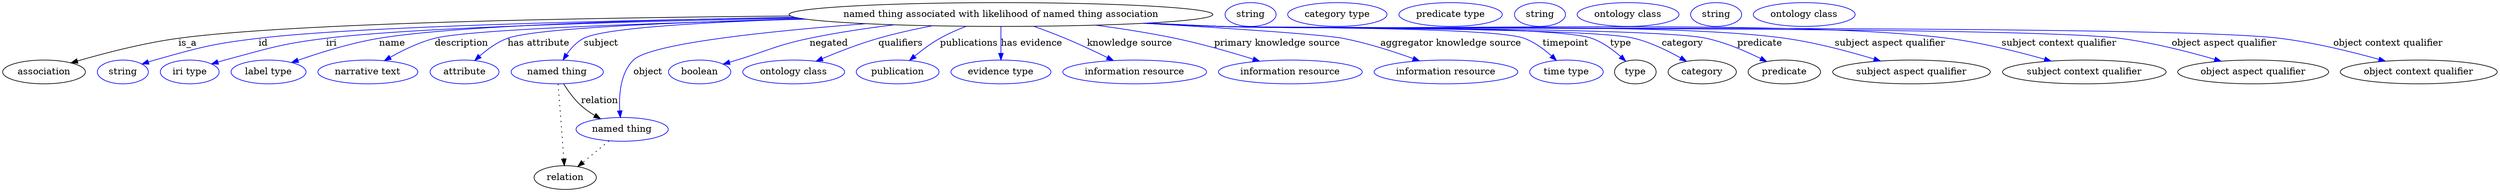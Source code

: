 digraph {
	graph [bb="0,0,3763.7,283"];
	node [label="\N"];
	"named thing associated with likelihood of named thing association"	[height=0.5,
		label="named thing associated with likelihood of named thing association",
		pos="1505.4,265",
		width=8.8825];
	association	[height=0.5,
		pos="62.394,178",
		width=1.7332];
	"named thing associated with likelihood of named thing association" -> association	[label=is_a,
		lp="278.39,221.5",
		pos="e,102.91,191.76 1188.1,262.77 880.41,260.19 435.85,252.36 264.39,229 211.81,221.84 153.07,206.43 112.54,194.6"];
	id	[color=blue,
		height=0.5,
		label=string,
		pos="181.39,178",
		width=1.0652];
	"named thing associated with likelihood of named thing association" -> id	[color=blue,
		label=id,
		lp="392.39,221.5",
		pos="e,210.39,189.96 1195.8,260.47 919.6,256.19 536.17,247.16 385.39,229 315.04,220.53 297.61,215.2 229.39,196 226.29,195.13 223.09,194.15 \
219.89,193.13",
		style=solid];
	iri	[color=blue,
		height=0.5,
		label="iri type",
		pos="282.39,178",
		width=1.2277];
	"named thing associated with likelihood of named thing association" -> iri	[color=blue,
		label=iri,
		lp="495.39,221.5",
		pos="e,315.33,190.11 1200.5,259.53 951.62,254.77 620.16,245.56 487.39,229 418.8,220.44 402.16,213.91 335.39,196 332.03,195.1 328.55,194.11 \
325.07,193.08",
		style=solid];
	name	[color=blue,
		height=0.5,
		label="label type",
		pos="401.39,178",
		width=1.5707];
	"named thing associated with likelihood of named thing association" -> name	[color=blue,
		label=name,
		lp="587.39,221.5",
		pos="e,436.07,192.28 1193.8,260.89 968.4,257.02 683.74,248.36 567.39,229 525.29,221.99 478.88,207.4 445.87,195.78",
		style=solid];
	description	[color=blue,
		height=0.5,
		label="narrative text",
		pos="551.39,178",
		width=2.0943];
	"named thing associated with likelihood of named thing association" -> description	[color=blue,
		label=description,
		lp="691.89,221.5",
		pos="e,576.12,195.09 1210.6,258 985.44,252.39 704.92,242.8 651.39,229 627.97,222.96 603.66,210.96 584.87,200.22",
		style=solid];
	"has attribute"	[color=blue,
		height=0.5,
		label=attribute,
		pos="696.39,178",
		width=1.4443];
	"named thing associated with likelihood of named thing association" -> "has attribute"	[color=blue,
		label="has attribute",
		lp="808.39,221.5",
		pos="e,711.78,195.29 1207.4,258.43 1019.1,253.45 803.57,244.46 761.39,229 745.75,223.27 730.83,212.33 719.24,202.14",
		style=solid];
	subject	[color=blue,
		height=0.5,
		label="named thing",
		pos="836.39,178",
		width=1.9318];
	"named thing associated with likelihood of named thing association" -> subject	[color=blue,
		label=subject,
		lp="902.39,221.5",
		pos="e,845.07,196.1 1208.1,258.33 1060.5,253.54 907.08,244.81 876.39,229 865.8,223.54 857.07,213.89 850.49,204.51",
		style=solid];
	object	[color=blue,
		height=0.5,
		label="named thing",
		pos="934.39,91",
		width=1.9318];
	"named thing associated with likelihood of named thing association" -> object	[color=blue,
		label=object,
		lp="973.39,178",
		pos="e,931.7,109.07 1302.2,251.1 1154.6,239.74 976.55,221.08 951.39,196 931.51,176.17 929.36,142.74 930.82,119.13",
		style=solid];
	negated	[color=blue,
		height=0.5,
		label=boolean,
		pos="1051.4,178",
		width=1.2999];
	"named thing associated with likelihood of named thing association" -> negated	[color=blue,
		label=negated,
		lp="1245.4,221.5",
		pos="e,1086.6,189.93 1344.1,249.41 1302.3,244.28 1257.5,237.58 1216.4,229 1166.4,218.56 1155.2,210.87 1106.4,196 1103.1,194.99 1099.7,\
193.95 1096.2,192.9",
		style=solid];
	qualifiers	[color=blue,
		height=0.5,
		label="ontology class",
		pos="1192.4,178",
		width=2.1304];
	"named thing associated with likelihood of named thing association" -> qualifiers	[color=blue,
		label=qualifiers,
		lp="1353.9,221.5",
		pos="e,1226.3,194.24 1401.9,247.91 1375.1,242.8 1346.5,236.49 1320.4,229 1291.5,220.71 1260.1,208.5 1235.7,198.21",
		style=solid];
	publications	[color=blue,
		height=0.5,
		label=publication,
		pos="1349.4,178",
		width=1.7332];
	"named thing associated with likelihood of named thing association" -> publications	[color=blue,
		label=publications,
		lp="1457.4,221.5",
		pos="e,1367.4,195.45 1453.1,247.2 1439.8,242.09 1425.7,235.97 1413.4,229 1400,221.42 1386.3,211.19 1375.1,201.95",
		style=solid];
	"has evidence"	[color=blue,
		height=0.5,
		label="evidence type",
		pos="1505.4,178",
		width=2.0943];
	"named thing associated with likelihood of named thing association" -> "has evidence"	[color=blue,
		label="has evidence",
		lp="1551.9,221.5",
		pos="e,1505.4,196.18 1505.4,246.8 1505.4,235.16 1505.4,219.55 1505.4,206.24",
		style=solid];
	"knowledge source"	[color=blue,
		height=0.5,
		label="information resource",
		pos="1707.4,178",
		width=3.015];
	"named thing associated with likelihood of named thing association" -> "knowledge source"	[color=blue,
		label="knowledge source",
		lp="1699.9,221.5",
		pos="e,1675.1,195.37 1555.1,247.12 1570.4,241.65 1587.2,235.34 1602.4,229 1623.7,220.11 1646.9,209.19 1666.1,199.83",
		style=solid];
	"primary knowledge source"	[color=blue,
		height=0.5,
		label="information resource",
		pos="1942.4,178",
		width=3.015];
	"named thing associated with likelihood of named thing association" -> "primary knowledge source"	[color=blue,
		label="primary knowledge source",
		lp="1922.4,221.5",
		pos="e,1896,194.37 1648.3,248.87 1687.5,243.68 1729.7,237.08 1768.4,229 1808.3,220.66 1852.4,207.94 1886.3,197.41",
		style=solid];
	"aggregator knowledge source"	[color=blue,
		height=0.5,
		label="information resource",
		pos="2177.4,178",
		width=3.015];
	"named thing associated with likelihood of named thing association" -> "aggregator knowledge source"	[color=blue,
		label="aggregator knowledge source",
		lp="2184.9,221.5",
		pos="e,2137.4,194.8 1722.3,251.75 1849.8,244.11 1991.6,234.69 2021.4,229 2057.8,222.03 2097.6,209.19 2127.9,198.27",
		style=solid];
	timepoint	[color=blue,
		height=0.5,
		label="time type",
		pos="2359.4,178",
		width=1.5346];
	"named thing associated with likelihood of named thing association" -> timepoint	[color=blue,
		label=timepoint,
		lp="2358.4,221.5",
		pos="e,2344.3,195.33 1728.8,252.08 1764.1,250.3 1800.3,248.55 1834.4,247 1885.6,244.68 2247.3,246.63 2295.4,229 2310.9,223.33 2325.6,\
212.39 2337,202.2",
		style=solid];
	type	[height=0.5,
		pos="2463.4,178",
		width=0.86659];
	"named thing associated with likelihood of named thing association" -> type	[color=blue,
		label=type,
		lp="2441.4,221.5",
		pos="e,2448.8,194.4 1726.6,251.97 1762.6,250.19 1799.5,248.46 1834.4,247 1896.9,244.39 2338.4,249.88 2397.4,229 2413.7,223.23 2429.2,\
211.85 2441.1,201.4",
		style=solid];
	category	[height=0.5,
		pos="2564.4,178",
		width=1.4263];
	"named thing associated with likelihood of named thing association" -> category	[color=blue,
		label=category,
		lp="2534.9,221.5",
		pos="e,2540.5,194.21 1725.7,251.92 1762,250.13 1799.2,248.41 1834.4,247 1904,244.2 2393.7,245.59 2461.4,229 2486.2,222.91 2512.1,210.32 \
2531.7,199.3",
		style=solid];
	predicate	[height=0.5,
		pos="2688.4,178",
		width=1.5165];
	"named thing associated with likelihood of named thing association" -> predicate	[color=blue,
		label=predicate,
		lp="2651.4,221.5",
		pos="e,2661.7,193.76 1724.4,251.85 1761.1,250.05 1798.8,248.35 1834.4,247 1916.1,243.89 2490.4,246.26 2570.4,229 2599.3,222.77 2629.9,\
209.56 2652.7,198.28",
		style=solid];
	"subject aspect qualifier"	[height=0.5,
		pos="2880.4,178",
		width=3.3039];
	"named thing associated with likelihood of named thing association" -> "subject aspect qualifier"	[color=blue,
		label="subject aspect qualifier",
		lp="2847.9,221.5",
		pos="e,2833.5,194.57 1723.5,251.79 1760.5,249.99 1798.5,248.3 1834.4,247 2024.3,240.1 2501.2,255.24 2689.4,229 2735.4,222.59 2786.1,208.97 \
2823.8,197.57",
		style=solid];
	"subject context qualifier"	[height=0.5,
		pos="3140.4,178",
		width=3.4303];
	"named thing associated with likelihood of named thing association" -> "subject context qualifier"	[color=blue,
		label="subject context qualifier",
		lp="3102.4,221.5",
		pos="e,3090.4,194.5 1721.7,251.73 1759.3,249.92 1798,248.24 1834.4,247 2079,238.69 2692.7,260.18 2935.4,229 2985.1,222.62 3040.2,208.79 \
3080.7,197.29",
		style=solid];
	"object aspect qualifier"	[height=0.5,
		pos="3395.4,178",
		width=3.1594];
	"named thing associated with likelihood of named thing association" -> "object aspect qualifier"	[color=blue,
		label="object aspect qualifier",
		lp="3351.9,221.5",
		pos="e,3347,194.3 1720.8,251.68 1758.7,249.86 1797.7,248.19 1834.4,247 1985.3,242.1 3043.6,248.27 3193.4,229 3242.6,222.67 3297.2,208.74 \
3337.2,197.18",
		style=solid];
	"object context qualifier"	[height=0.5,
		pos="3645.4,178",
		width=3.2858];
	"named thing associated with likelihood of named thing association" -> "object context qualifier"	[color=blue,
		label="object context qualifier",
		lp="3599.4,221.5",
		pos="e,3595,194.33 1720.4,251.64 1758.3,249.81 1797.5,248.16 1834.4,247 2012.2,241.41 3258.8,250.74 3435.4,229 3486.7,222.68 3543.7,208.66 \
3585.3,197.06",
		style=solid];
	subject -> object	[label=relation,
		lp="900.39,134.5",
		pos="e,901.73,107 846.15,159.8 852.63,149.42 861.88,136.42 872.39,127 878.48,121.55 885.56,116.58 892.71,112.21"];
	relation	[height=0.5,
		pos="848.39,18",
		width=1.2999];
	subject -> relation	[pos="e,847.09,36.188 837.7,159.79 839.78,132.48 843.84,78.994 846.31,46.38",
		style=dotted];
	object -> relation	[pos="e,867.35,34.647 914.45,73.533 902.81,63.922 887.97,51.669 875.3,41.213",
		style=dotted];
	association_type	[color=blue,
		height=0.5,
		label=string,
		pos="1881.4,265",
		width=1.0652];
	association_category	[color=blue,
		height=0.5,
		label="category type",
		pos="2012.4,265",
		width=2.0762];
	"named thing associated with likelihood of named thing association_predicate"	[color=blue,
		height=0.5,
		label="predicate type",
		pos="2183.4,265",
		width=2.1665];
	"named thing associated with likelihood of named thing association_subject aspect qualifier"	[color=blue,
		height=0.5,
		label=string,
		pos="2317.4,265",
		width=1.0652];
	"named thing associated with likelihood of named thing association_subject context qualifier"	[color=blue,
		height=0.5,
		label="ontology class",
		pos="2450.4,265",
		width=2.1304];
	"named thing associated with likelihood of named thing association_object aspect qualifier"	[color=blue,
		height=0.5,
		label=string,
		pos="2583.4,265",
		width=1.0652];
	"named thing associated with likelihood of named thing association_object context qualifier"	[color=blue,
		height=0.5,
		label="ontology class",
		pos="2716.4,265",
		width=2.1304];
}
